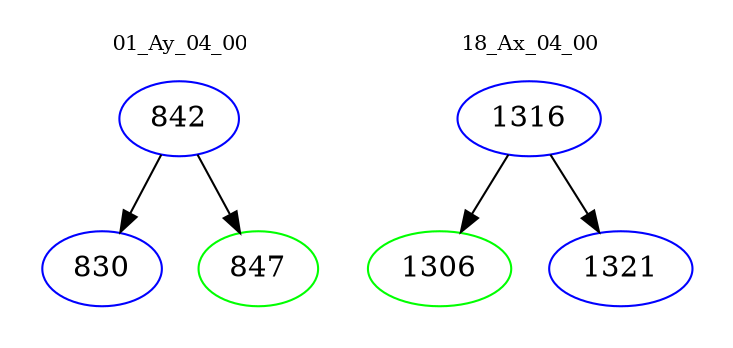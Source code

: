 digraph{
subgraph cluster_0 {
color = white
label = "01_Ay_04_00";
fontsize=10;
T0_842 [label="842", color="blue"]
T0_842 -> T0_830 [color="black"]
T0_830 [label="830", color="blue"]
T0_842 -> T0_847 [color="black"]
T0_847 [label="847", color="green"]
}
subgraph cluster_1 {
color = white
label = "18_Ax_04_00";
fontsize=10;
T1_1316 [label="1316", color="blue"]
T1_1316 -> T1_1306 [color="black"]
T1_1306 [label="1306", color="green"]
T1_1316 -> T1_1321 [color="black"]
T1_1321 [label="1321", color="blue"]
}
}
